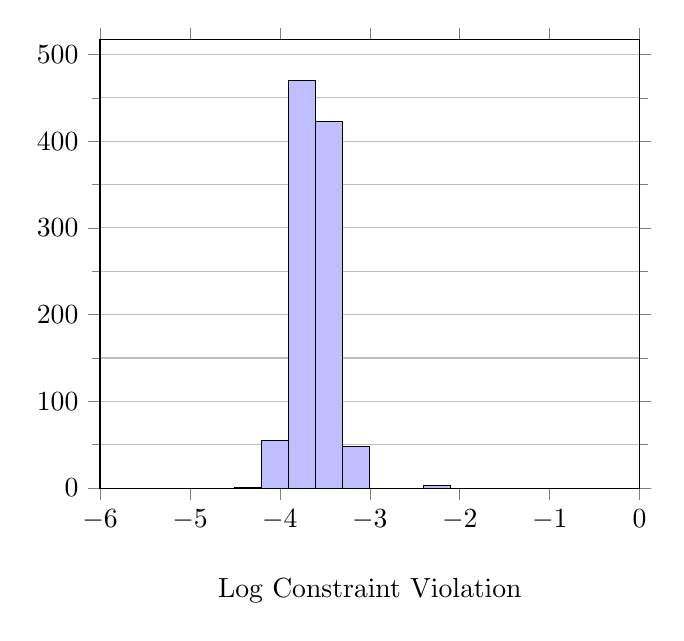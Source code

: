 \begin{tikzpicture}
\begin{axis}[grid=both, minor y tick num=1, yminorgrids=true, tick align=outside, x label style={at={(axis description cs:0.5,-0.18)},anchor=north}, y label style={at={(axis description cs:-0.18,0.5)},rotate=0,anchor=south}, xlabel={Log Constraint Violation}, xmajorgrids={false}, xmin={-6.0}, xmax={0.0}, ymin={0.0}]
    \addplot[ybar interval, mark=none, fill=blue!25]
        table[row sep={\\}]
        {
            \\
            -6.0  0.0  \\
            -5.7  0.0  \\
            -5.4  0.0  \\
            -5.1  0.0  \\
            -4.8  0.0  \\
            -4.5  1.0  \\
            -4.2  55.0  \\
            -3.9  470.0  \\
            -3.6  423.0  \\
            -3.3  48.0  \\
            -3.0  0.0  \\
            -2.7  0.0  \\
            -2.4  3.0  \\
            -2.1  0.0  \\
            -1.8  0.0  \\
            -1.5  0.0  \\
            -1.2  0.0  \\
            -0.9  0.0  \\
            -0.6  0.0  \\
            -0.3  0.0  \\
            0.0  0.0  \\
        }
        ;
\end{axis}
\end{tikzpicture}
